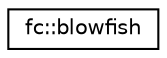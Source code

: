 digraph "Graphical Class Hierarchy"
{
  edge [fontname="Helvetica",fontsize="10",labelfontname="Helvetica",labelfontsize="10"];
  node [fontname="Helvetica",fontsize="10",shape=record];
  rankdir="LR";
  Node0 [label="fc::blowfish",height=0.2,width=0.4,color="black", fillcolor="white", style="filled",URL="$classfc_1_1blowfish.html"];
}
